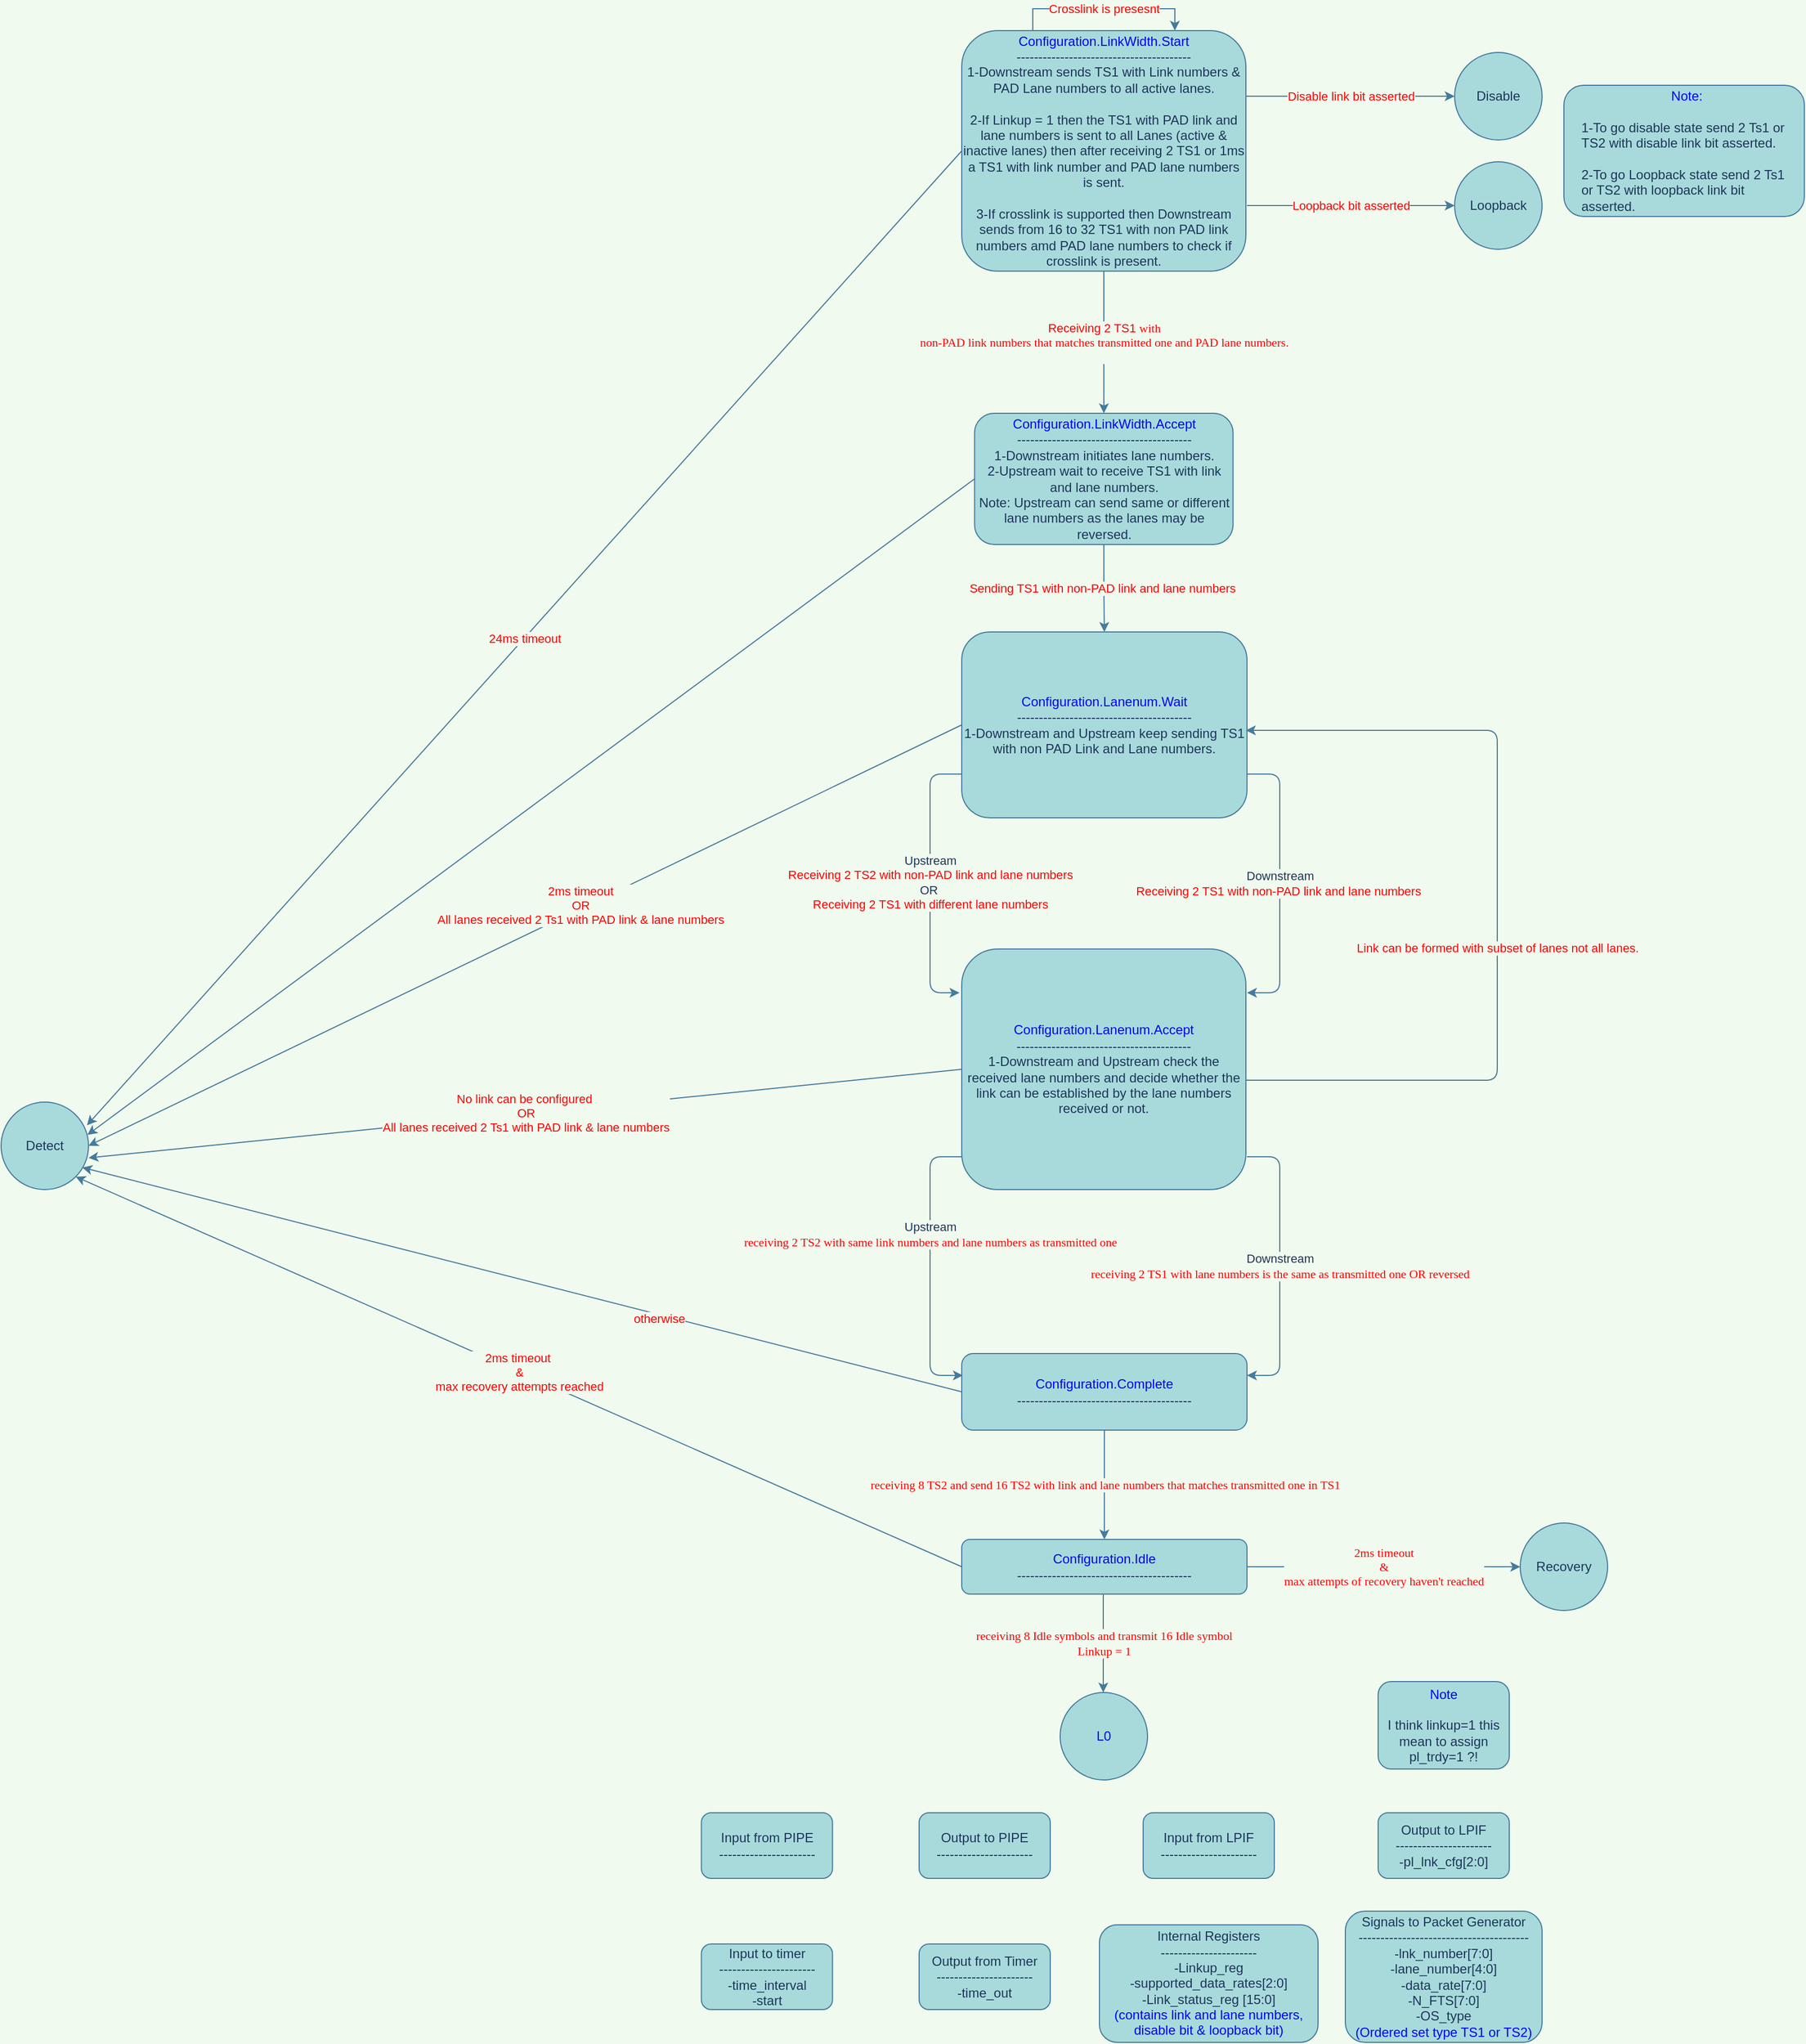 <mxfile version="14.2.9" type="device"><diagram id="MLAPszZFTkMsGhdVCit2" name="Page-1"><mxGraphModel dx="1805" dy="450" grid="1" gridSize="10" guides="1" tooltips="1" connect="1" arrows="1" fold="1" page="1" pageScale="1" pageWidth="850" pageHeight="1100" background="#F1FAEE" math="0" shadow="0"><root><mxCell id="0"/><mxCell id="1" parent="0"/><mxCell id="EBiXrp3uu0wxpTTpEhSX-35" value="&lt;font color=&quot;#ff0000&quot;&gt;&lt;font style=&quot;font-size: 11px&quot;&gt;Receiving 2 TS1&amp;nbsp;&lt;span style=&quot;font-family: &amp;#34;old standard tt&amp;#34;&quot;&gt;with&lt;br&gt;non-PAD link numbers that matches transmitted one and PAD lane numbers.&lt;/span&gt;&lt;br&gt;&lt;/font&gt;&amp;nbsp;&lt;/font&gt;" style="edgeStyle=orthogonalEdgeStyle;rounded=0;orthogonalLoop=1;jettySize=auto;html=1;labelBackgroundColor=#F1FAEE;strokeColor=#457B9D;fontColor=#1D3557;" parent="1" source="EBiXrp3uu0wxpTTpEhSX-1" target="EBiXrp3uu0wxpTTpEhSX-13" edge="1"><mxGeometry relative="1" as="geometry"/></mxCell><mxCell id="EBiXrp3uu0wxpTTpEhSX-1" value="&lt;font color=&quot;#0000ff&quot;&gt;Configuration.LinkWidth.Start&lt;/font&gt;&lt;br&gt;----------------------------------------&lt;br&gt;&lt;div&gt;&lt;span&gt;1-Downstream sends TS1 with Link numbers &amp;amp; PAD Lane numbers to all active lanes.&lt;/span&gt;&lt;/div&gt;&lt;div&gt;&lt;br&gt;&lt;/div&gt;&lt;div&gt;&lt;span&gt;2-If Linkup = 1 then the TS1 with PAD link and lane numbers is sent to all Lanes (active &amp;amp; inactive lanes) then after receiving 2 TS1 or 1ms a TS1 with link number and PAD lane numbers is sent.&lt;/span&gt;&lt;/div&gt;&lt;div&gt;&lt;br&gt;&lt;/div&gt;&lt;div&gt;&lt;span&gt;3-If crosslink is supported then Downstream sends from 16 to 32 TS1 with non PAD link numbers amd PAD lane numbers to check if crosslink is present.&lt;/span&gt;&lt;/div&gt;" style="rounded=1;whiteSpace=wrap;html=1;align=center;fillColor=#A8DADC;strokeColor=#457B9D;fontColor=#1D3557;" parent="1" vertex="1"><mxGeometry x="309" y="40" width="260" height="220" as="geometry"/></mxCell><mxCell id="EBiXrp3uu0wxpTTpEhSX-7" value="&lt;font color=&quot;#0000ff&quot;&gt;L0&lt;/font&gt;" style="ellipse;whiteSpace=wrap;html=1;aspect=fixed;fillColor=#A8DADC;strokeColor=#457B9D;fontColor=#1D3557;" parent="1" vertex="1"><mxGeometry x="399" y="1560" width="80" height="80" as="geometry"/></mxCell><mxCell id="EBiXrp3uu0wxpTTpEhSX-8" value="Recovery" style="ellipse;whiteSpace=wrap;html=1;aspect=fixed;fillColor=#A8DADC;strokeColor=#457B9D;fontColor=#1D3557;" parent="1" vertex="1"><mxGeometry x="820" y="1405" width="80" height="80" as="geometry"/></mxCell><mxCell id="EBiXrp3uu0wxpTTpEhSX-9" value="Loopback" style="ellipse;whiteSpace=wrap;html=1;aspect=fixed;fillColor=#A8DADC;strokeColor=#457B9D;fontColor=#1D3557;" parent="1" vertex="1"><mxGeometry x="760" y="160" width="80" height="80" as="geometry"/></mxCell><mxCell id="EBiXrp3uu0wxpTTpEhSX-10" value="Disable" style="ellipse;whiteSpace=wrap;html=1;aspect=fixed;fillColor=#A8DADC;strokeColor=#457B9D;fontColor=#1D3557;" parent="1" vertex="1"><mxGeometry x="760" y="60" width="80" height="80" as="geometry"/></mxCell><mxCell id="EBiXrp3uu0wxpTTpEhSX-11" value="Detect" style="ellipse;whiteSpace=wrap;html=1;aspect=fixed;fillColor=#A8DADC;strokeColor=#457B9D;fontColor=#1D3557;" parent="1" vertex="1"><mxGeometry x="-570" y="1020" width="80" height="80" as="geometry"/></mxCell><mxCell id="EBiXrp3uu0wxpTTpEhSX-12" value="&lt;font color=&quot;#0000ff&quot;&gt;Configuration.Lanenum.Wait&lt;br&gt;&lt;/font&gt;----------------------------------------&lt;br&gt;&lt;div&gt;&lt;span&gt;1-Downstream and Upstream keep sending TS1 with non PAD Link and Lane numbers.&lt;/span&gt;&lt;/div&gt;" style="rounded=1;whiteSpace=wrap;html=1;align=center;fillColor=#A8DADC;strokeColor=#457B9D;fontColor=#1D3557;" parent="1" vertex="1"><mxGeometry x="309" y="590" width="261" height="170" as="geometry"/></mxCell><mxCell id="EBiXrp3uu0wxpTTpEhSX-37" value="&lt;font color=&quot;#ff0000&quot;&gt;Sending TS1 with non-PAD link and lane numbers&amp;nbsp;&lt;/font&gt;" style="edgeStyle=orthogonalEdgeStyle;rounded=0;orthogonalLoop=1;jettySize=auto;html=1;labelBackgroundColor=#F1FAEE;strokeColor=#457B9D;fontColor=#1D3557;" parent="1" source="EBiXrp3uu0wxpTTpEhSX-13" target="EBiXrp3uu0wxpTTpEhSX-12" edge="1"><mxGeometry relative="1" as="geometry"/></mxCell><mxCell id="EBiXrp3uu0wxpTTpEhSX-13" value="&lt;font color=&quot;#0000ff&quot;&gt;Configuration.LinkWidth.Accept&lt;br&gt;&lt;/font&gt;----------------------------------------&lt;br&gt;&lt;div&gt;&lt;span&gt;1-Downstream initiates lane numbers.&lt;/span&gt;&lt;/div&gt;&lt;div&gt;&lt;span&gt;2-Upstream wait to receive TS1 with link and lane numbers.&lt;/span&gt;&lt;/div&gt;&lt;div&gt;&lt;span&gt;Note: Upstream can send same or different lane numbers as the lanes may be reversed.&lt;/span&gt;&lt;/div&gt;" style="rounded=1;whiteSpace=wrap;html=1;align=center;fillColor=#A8DADC;strokeColor=#457B9D;fontColor=#1D3557;" parent="1" vertex="1"><mxGeometry x="320.75" y="390" width="236.5" height="120" as="geometry"/></mxCell><mxCell id="EBiXrp3uu0wxpTTpEhSX-14" value="&lt;font color=&quot;#0000ff&quot;&gt;Configuration.Lanenum.Accept&lt;br&gt;&lt;/font&gt;----------------------------------------&lt;br&gt;&lt;div&gt;&lt;span&gt;1-Downstream and Upstream check the received lane numbers and decide whether the link can be established by the lane numbers received or not.&lt;/span&gt;&lt;/div&gt;" style="rounded=1;whiteSpace=wrap;html=1;align=center;fillColor=#A8DADC;strokeColor=#457B9D;fontColor=#1D3557;" parent="1" vertex="1"><mxGeometry x="309" y="880" width="260" height="220" as="geometry"/></mxCell><mxCell id="EBiXrp3uu0wxpTTpEhSX-52" value="&lt;font style=&quot;font-size: 11px&quot; color=&quot;#ff0000&quot;&gt;&lt;span style=&quot;font-family: &amp;#34;old standard tt&amp;#34; ; font-variant: normal ; text-transform: none ; font-weight: normal ; font-style: normal&quot;&gt;receiving 8 Idle symbols and transmit 16 Idle symbol&lt;br&gt;Linkup = 1&lt;br&gt;&lt;/span&gt;&lt;/font&gt;" style="edgeStyle=orthogonalEdgeStyle;rounded=0;orthogonalLoop=1;jettySize=auto;html=1;labelBackgroundColor=#F1FAEE;strokeColor=#457B9D;fontColor=#1D3557;" parent="1" edge="1"><mxGeometry relative="1" as="geometry"><mxPoint x="438.5" y="1470" as="sourcePoint"/><mxPoint x="438.5" y="1560" as="targetPoint"/></mxGeometry></mxCell><mxCell id="EBiXrp3uu0wxpTTpEhSX-15" value="&lt;font color=&quot;#0000ff&quot;&gt;Configuration.Idle&lt;br&gt;&lt;/font&gt;----------------------------------------" style="rounded=1;whiteSpace=wrap;html=1;align=center;fillColor=#A8DADC;strokeColor=#457B9D;fontColor=#1D3557;" parent="1" vertex="1"><mxGeometry x="309" y="1420" width="261" height="50" as="geometry"/></mxCell><mxCell id="EBiXrp3uu0wxpTTpEhSX-51" value="&lt;span style=&quot;font-family: &amp;#34;old standard tt&amp;#34;&quot;&gt;&lt;font color=&quot;#ff0000&quot;&gt;receiving 8 TS2 and send 16 TS2 with link and lane numbers that matches transmitted one in TS1&lt;/font&gt;&lt;/span&gt;" style="edgeStyle=orthogonalEdgeStyle;rounded=0;orthogonalLoop=1;jettySize=auto;html=1;labelBackgroundColor=#F1FAEE;strokeColor=#457B9D;fontColor=#1D3557;" parent="1" source="EBiXrp3uu0wxpTTpEhSX-16" target="EBiXrp3uu0wxpTTpEhSX-15" edge="1"><mxGeometry relative="1" as="geometry"/></mxCell><mxCell id="EBiXrp3uu0wxpTTpEhSX-16" value="&lt;font color=&quot;#0000ff&quot;&gt;Configuration.Complete&lt;br&gt;&lt;/font&gt;----------------------------------------" style="rounded=1;whiteSpace=wrap;html=1;align=center;fillColor=#A8DADC;strokeColor=#457B9D;fontColor=#1D3557;" parent="1" vertex="1"><mxGeometry x="309" y="1250" width="261" height="70" as="geometry"/></mxCell><mxCell id="EBiXrp3uu0wxpTTpEhSX-25" value="&lt;font color=&quot;#ff0000&quot;&gt;Crosslink is presesnt&lt;/font&gt;" style="edgeStyle=orthogonalEdgeStyle;rounded=0;orthogonalLoop=1;jettySize=auto;html=1;exitX=0.25;exitY=0;exitDx=0;exitDy=0;entryX=0.75;entryY=0;entryDx=0;entryDy=0;labelBackgroundColor=#F1FAEE;strokeColor=#457B9D;fontColor=#1D3557;" parent="1" source="EBiXrp3uu0wxpTTpEhSX-1" target="EBiXrp3uu0wxpTTpEhSX-1" edge="1"><mxGeometry relative="1" as="geometry"><Array as="points"><mxPoint x="374" y="20"/><mxPoint x="504" y="20"/></Array></mxGeometry></mxCell><mxCell id="EBiXrp3uu0wxpTTpEhSX-27" value="&lt;font color=&quot;#ff0000&quot;&gt;Disable link bit asserted&lt;/font&gt;" style="endArrow=classic;html=1;entryX=0;entryY=0.5;entryDx=0;entryDy=0;labelBackgroundColor=#F1FAEE;strokeColor=#457B9D;fontColor=#1D3557;" parent="1" edge="1"><mxGeometry width="50" height="50" relative="1" as="geometry"><mxPoint x="569" y="100" as="sourcePoint"/><mxPoint x="760" y="100" as="targetPoint"/></mxGeometry></mxCell><mxCell id="EBiXrp3uu0wxpTTpEhSX-28" value="&lt;font color=&quot;#ff0000&quot;&gt;Loopback bit asserted&lt;/font&gt;" style="endArrow=classic;html=1;entryX=0;entryY=0.5;entryDx=0;entryDy=0;labelBackgroundColor=#F1FAEE;strokeColor=#457B9D;fontColor=#1D3557;" parent="1" target="EBiXrp3uu0wxpTTpEhSX-9" edge="1"><mxGeometry width="50" height="50" relative="1" as="geometry"><mxPoint x="570" y="200" as="sourcePoint"/><mxPoint x="479" y="160" as="targetPoint"/></mxGeometry></mxCell><mxCell id="EBiXrp3uu0wxpTTpEhSX-34" value="&lt;font color=&quot;#ff0000&quot;&gt;24ms timeout&lt;/font&gt;" style="endArrow=classic;html=1;exitX=0;exitY=0.5;exitDx=0;exitDy=0;entryX=0.982;entryY=0.266;entryDx=0;entryDy=0;entryPerimeter=0;labelBackgroundColor=#F1FAEE;strokeColor=#457B9D;fontColor=#1D3557;" parent="1" source="EBiXrp3uu0wxpTTpEhSX-1" target="EBiXrp3uu0wxpTTpEhSX-11" edge="1"><mxGeometry width="50" height="50" relative="1" as="geometry"><mxPoint x="440" y="610" as="sourcePoint"/><mxPoint x="490" y="560" as="targetPoint"/></mxGeometry></mxCell><mxCell id="EBiXrp3uu0wxpTTpEhSX-40" value="Downstream&lt;br&gt;&lt;font color=&quot;#ff0000&quot;&gt;Receiving 2 TS1 with non-PAD link and lane numbers&amp;nbsp;&lt;/font&gt;" style="endArrow=classic;html=1;labelBackgroundColor=#F1FAEE;strokeColor=#457B9D;fontColor=#1D3557;" parent="1" edge="1"><mxGeometry width="50" height="50" relative="1" as="geometry"><mxPoint x="570" y="720" as="sourcePoint"/><mxPoint x="570" y="920" as="targetPoint"/><Array as="points"><mxPoint x="600" y="720"/><mxPoint x="600" y="920"/></Array></mxGeometry></mxCell><mxCell id="EBiXrp3uu0wxpTTpEhSX-45" value="Upstream&lt;br&gt;&lt;font color=&quot;#ff0000&quot;&gt;Receiving 2 TS2 with non-PAD link and lane numbers&lt;/font&gt;&lt;br&gt;OR&lt;font color=&quot;#ff0000&quot;&gt;&amp;nbsp;&lt;br&gt;Receiving 2 TS1 with different lane numbers&lt;br&gt;&lt;/font&gt;" style="endArrow=classic;html=1;entryX=-0.008;entryY=0.182;entryDx=0;entryDy=0;entryPerimeter=0;labelBackgroundColor=#F1FAEE;strokeColor=#457B9D;fontColor=#1D3557;" parent="1" target="EBiXrp3uu0wxpTTpEhSX-14" edge="1"><mxGeometry width="50" height="50" relative="1" as="geometry"><mxPoint x="309" y="720" as="sourcePoint"/><mxPoint x="200" y="920" as="targetPoint"/><Array as="points"><mxPoint x="280" y="720"/><mxPoint x="280" y="920"/></Array></mxGeometry></mxCell><mxCell id="EBiXrp3uu0wxpTTpEhSX-48" value="&lt;font color=&quot;#ff0000&quot;&gt;Link can be formed with subset of lanes not all lanes.&lt;/font&gt;" style="endArrow=classic;html=1;labelBackgroundColor=#F1FAEE;strokeColor=#457B9D;fontColor=#1D3557;" parent="1" edge="1"><mxGeometry x="-0.103" width="50" height="50" relative="1" as="geometry"><mxPoint x="569" y="1000" as="sourcePoint"/><mxPoint x="569" y="680" as="targetPoint"/><Array as="points"><mxPoint x="799" y="1000"/><mxPoint x="799" y="680"/></Array><mxPoint y="-1" as="offset"/></mxGeometry></mxCell><mxCell id="EBiXrp3uu0wxpTTpEhSX-49" value="Downstream&lt;br&gt;&lt;span style=&quot;font-family: &amp;#34;old standard tt&amp;#34;&quot;&gt;&lt;font color=&quot;#ff0000&quot;&gt;receiving 2 TS1 with lane numbers is the same as transmitted one OR reversed&lt;/font&gt;&lt;/span&gt;" style="endArrow=classic;html=1;labelBackgroundColor=#F1FAEE;strokeColor=#457B9D;fontColor=#1D3557;" parent="1" edge="1"><mxGeometry width="50" height="50" relative="1" as="geometry"><mxPoint x="570" y="1070.0" as="sourcePoint"/><mxPoint x="570" y="1270.0" as="targetPoint"/><Array as="points"><mxPoint x="600" y="1070"/><mxPoint x="600" y="1270"/></Array></mxGeometry></mxCell><mxCell id="EBiXrp3uu0wxpTTpEhSX-50" value="Upstream&lt;span style=&quot;font-family: &amp;#34;old standard tt&amp;#34;&quot;&gt;&lt;font color=&quot;#ff0000&quot;&gt;&lt;br&gt;receiving 2 TS2 with same link numbers and lane numbers as transmitted one&lt;/font&gt;&lt;/span&gt;&lt;font color=&quot;#ff0000&quot;&gt;&lt;br&gt;&lt;/font&gt;" style="endArrow=classic;html=1;labelBackgroundColor=#F1FAEE;strokeColor=#457B9D;fontColor=#1D3557;" parent="1" edge="1"><mxGeometry x="-0.226" width="50" height="50" relative="1" as="geometry"><mxPoint x="309" y="1070.0" as="sourcePoint"/><mxPoint x="310" y="1270" as="targetPoint"/><Array as="points"><mxPoint x="280" y="1070"/><mxPoint x="280" y="1270"/></Array><mxPoint as="offset"/></mxGeometry></mxCell><mxCell id="EBiXrp3uu0wxpTTpEhSX-54" value="" style="endArrow=classic;html=1;exitX=0;exitY=0.5;exitDx=0;exitDy=0;labelBackgroundColor=#F1FAEE;strokeColor=#457B9D;fontColor=#1D3557;" parent="1" source="EBiXrp3uu0wxpTTpEhSX-13" edge="1"><mxGeometry width="50" height="50" relative="1" as="geometry"><mxPoint x="190" y="700" as="sourcePoint"/><mxPoint x="-491" y="1050" as="targetPoint"/></mxGeometry></mxCell><mxCell id="EBiXrp3uu0wxpTTpEhSX-55" value="&lt;font color=&quot;#ff0000&quot;&gt;2ms timeout&lt;br&gt;OR&lt;br&gt;&lt;/font&gt;&lt;span style=&quot;color: rgb(255 , 0 , 0)&quot;&gt;All lanes received 2 Ts1 with PAD link &amp;amp; lane numbers&lt;/span&gt;&lt;font color=&quot;#ff0000&quot;&gt;&lt;br&gt;&lt;/font&gt;" style="endArrow=classic;html=1;exitX=0;exitY=0.5;exitDx=0;exitDy=0;entryX=1;entryY=0.5;entryDx=0;entryDy=0;labelBackgroundColor=#F1FAEE;strokeColor=#457B9D;fontColor=#1D3557;" parent="1" source="EBiXrp3uu0wxpTTpEhSX-12" target="EBiXrp3uu0wxpTTpEhSX-11" edge="1"><mxGeometry x="-0.13" y="-3" width="50" height="50" relative="1" as="geometry"><mxPoint x="190" y="700" as="sourcePoint"/><mxPoint x="240" y="650" as="targetPoint"/><mxPoint as="offset"/></mxGeometry></mxCell><mxCell id="EBiXrp3uu0wxpTTpEhSX-56" value="&lt;font color=&quot;#ff0000&quot;&gt;No link can be configured&amp;nbsp;&lt;br&gt;OR&lt;br&gt;All lanes received 2 Ts1 with PAD link &amp;amp; lane numbers&lt;br&gt;&lt;/font&gt;" style="endArrow=classic;html=1;exitX=0;exitY=0.5;exitDx=0;exitDy=0;labelBackgroundColor=#F1FAEE;strokeColor=#457B9D;fontColor=#1D3557;" parent="1" source="EBiXrp3uu0wxpTTpEhSX-14" edge="1"><mxGeometry width="50" height="50" relative="1" as="geometry"><mxPoint x="190" y="990" as="sourcePoint"/><mxPoint x="-490" y="1071" as="targetPoint"/></mxGeometry></mxCell><mxCell id="EBiXrp3uu0wxpTTpEhSX-57" value="" style="endArrow=classic;html=1;exitX=0;exitY=0.5;exitDx=0;exitDy=0;entryX=0.929;entryY=0.748;entryDx=0;entryDy=0;entryPerimeter=0;labelBackgroundColor=#F1FAEE;strokeColor=#457B9D;fontColor=#1D3557;" parent="1" source="EBiXrp3uu0wxpTTpEhSX-16" target="EBiXrp3uu0wxpTTpEhSX-11" edge="1"><mxGeometry width="50" height="50" relative="1" as="geometry"><mxPoint x="190" y="990" as="sourcePoint"/><mxPoint x="-510" y="1090" as="targetPoint"/></mxGeometry></mxCell><mxCell id="EBiXrp3uu0wxpTTpEhSX-86" value="&lt;font color=&quot;#ff0000&quot;&gt;otherwise&lt;/font&gt;" style="edgeLabel;html=1;align=center;verticalAlign=middle;resizable=0;points=[];labelBackgroundColor=#F1FAEE;fontColor=#1D3557;" parent="EBiXrp3uu0wxpTTpEhSX-57" vertex="1" connectable="0"><mxGeometry x="-0.312" y="3" relative="1" as="geometry"><mxPoint as="offset"/></mxGeometry></mxCell><mxCell id="EBiXrp3uu0wxpTTpEhSX-59" value="&lt;font color=&quot;#ff0000&quot;&gt;2ms timeout&amp;nbsp;&lt;br&gt;&amp;amp;&lt;br&gt;max recovery attempts reached&lt;/font&gt;" style="endArrow=classic;html=1;exitX=0;exitY=0.5;exitDx=0;exitDy=0;entryX=1;entryY=1;entryDx=0;entryDy=0;labelBackgroundColor=#F1FAEE;strokeColor=#457B9D;fontColor=#1D3557;" parent="1" source="EBiXrp3uu0wxpTTpEhSX-15" target="EBiXrp3uu0wxpTTpEhSX-11" edge="1"><mxGeometry width="50" height="50" relative="1" as="geometry"><mxPoint x="140" y="1310" as="sourcePoint"/><mxPoint x="190" y="1260" as="targetPoint"/></mxGeometry></mxCell><mxCell id="EBiXrp3uu0wxpTTpEhSX-60" value="&lt;span style=&quot;font-family: &amp;#34;old standard tt&amp;#34;&quot;&gt;&lt;font color=&quot;#ff0000&quot;&gt;2ms timeout &lt;br&gt;&amp;amp; &lt;br&gt;max attempts of recovery haven't reached&lt;br&gt;&lt;/font&gt;&lt;/span&gt;" style="endArrow=classic;html=1;exitX=1;exitY=0.5;exitDx=0;exitDy=0;entryX=0;entryY=0.5;entryDx=0;entryDy=0;labelBackgroundColor=#F1FAEE;strokeColor=#457B9D;fontColor=#1D3557;" parent="1" source="EBiXrp3uu0wxpTTpEhSX-15" target="EBiXrp3uu0wxpTTpEhSX-8" edge="1"><mxGeometry width="50" height="50" relative="1" as="geometry"><mxPoint x="140" y="1280" as="sourcePoint"/><mxPoint x="190" y="1230" as="targetPoint"/></mxGeometry></mxCell><mxCell id="EBiXrp3uu0wxpTTpEhSX-66" value="Input from PIPE&lt;br&gt;----------------------" style="rounded=1;whiteSpace=wrap;html=1;sketch=0;fillColor=#A8DADC;strokeColor=#457B9D;fontColor=#1D3557;" parent="1" vertex="1"><mxGeometry x="70.75" y="1670" width="120" height="60" as="geometry"/></mxCell><mxCell id="EBiXrp3uu0wxpTTpEhSX-67" value="Output to LPIF&lt;br&gt;----------------------&lt;br&gt;-pl_lnk_cfg[2:0]" style="rounded=1;whiteSpace=wrap;html=1;sketch=0;fillColor=#A8DADC;strokeColor=#457B9D;fontColor=#1D3557;" parent="1" vertex="1"><mxGeometry x="690" y="1670" width="120" height="60" as="geometry"/></mxCell><mxCell id="EBiXrp3uu0wxpTTpEhSX-68" value="Input from LPIF&lt;br&gt;----------------------" style="rounded=1;whiteSpace=wrap;html=1;sketch=0;fillColor=#A8DADC;strokeColor=#457B9D;fontColor=#1D3557;" parent="1" vertex="1"><mxGeometry x="475" y="1670" width="120" height="60" as="geometry"/></mxCell><mxCell id="EBiXrp3uu0wxpTTpEhSX-69" value="Output to PIPE&lt;br&gt;----------------------" style="rounded=1;whiteSpace=wrap;html=1;sketch=0;fillColor=#A8DADC;strokeColor=#457B9D;fontColor=#1D3557;" parent="1" vertex="1"><mxGeometry x="270" y="1670" width="120" height="60" as="geometry"/></mxCell><mxCell id="EBiXrp3uu0wxpTTpEhSX-70" value="Input to timer&lt;br&gt;----------------------&lt;br&gt;-time_interval&lt;br&gt;-start" style="rounded=1;whiteSpace=wrap;html=1;sketch=0;fillColor=#A8DADC;strokeColor=#457B9D;fontColor=#1D3557;" parent="1" vertex="1"><mxGeometry x="70.75" y="1790" width="120" height="60" as="geometry"/></mxCell><mxCell id="EBiXrp3uu0wxpTTpEhSX-71" value="Output from Timer&lt;br&gt;----------------------&lt;br&gt;-time_out" style="rounded=1;whiteSpace=wrap;html=1;sketch=0;fillColor=#A8DADC;strokeColor=#457B9D;fontColor=#1D3557;" parent="1" vertex="1"><mxGeometry x="270" y="1790" width="120" height="60" as="geometry"/></mxCell><mxCell id="EBiXrp3uu0wxpTTpEhSX-72" value="Internal Registers&lt;br&gt;----------------------&lt;br&gt;-Linkup_reg&lt;br&gt;-supported_data_rates[2:0]&lt;br&gt;-Link_status_reg [15:0]&lt;br&gt;&lt;font color=&quot;#0000ff&quot;&gt;(contains link and lane numbers, disable&amp;nbsp;&lt;/font&gt;&lt;span style=&quot;color: rgb(0 , 0 , 255)&quot;&gt;bit &amp;amp;&lt;/span&gt;&lt;font color=&quot;#0000ff&quot;&gt;&amp;nbsp;loopback&amp;nbsp;&lt;/font&gt;&lt;span style=&quot;color: rgb(0 , 0 , 255)&quot;&gt;bit&lt;/span&gt;&lt;font color=&quot;#0000ff&quot;&gt;)&lt;/font&gt;" style="rounded=1;whiteSpace=wrap;html=1;sketch=0;shadow=0;fillColor=#A8DADC;strokeColor=#457B9D;fontColor=#1D3557;" parent="1" vertex="1"><mxGeometry x="435" y="1772.5" width="200" height="107.5" as="geometry"/></mxCell><mxCell id="EBiXrp3uu0wxpTTpEhSX-73" value="Signals to Packet Generator&lt;br&gt;---------------------------------------&lt;br&gt;-lnk_number[7:0]&lt;br&gt;-lane_number[4:0]&lt;br&gt;-data_rate[7:0]&lt;br&gt;-N_FTS[7:0]&lt;br&gt;-OS_type&lt;br&gt;&lt;font color=&quot;#0000ff&quot;&gt;(Ordered set type TS1 or TS2)&lt;/font&gt;" style="rounded=1;whiteSpace=wrap;html=1;sketch=0;fillColor=#A8DADC;strokeColor=#457B9D;fontColor=#1D3557;" parent="1" vertex="1"><mxGeometry x="660" y="1760" width="180" height="120" as="geometry"/></mxCell><mxCell id="EBiXrp3uu0wxpTTpEhSX-75" value="" style="rounded=1;whiteSpace=wrap;html=1;shadow=0;sketch=0;fillColor=#A8DADC;strokeColor=#457B9D;fontColor=#1D3557;" parent="1" vertex="1"><mxGeometry x="860" y="90" width="220" height="120" as="geometry"/></mxCell><mxCell id="EBiXrp3uu0wxpTTpEhSX-76" value="&lt;font color=&quot;#0000ff&quot;&gt;Note:&lt;br&gt;&lt;/font&gt;&lt;br&gt;&lt;div style=&quot;text-align: left&quot;&gt;&lt;span&gt;1-To go disable state send 2 Ts1 or TS2 with disable link bit asserted.&lt;/span&gt;&lt;/div&gt;&lt;div style=&quot;text-align: left&quot;&gt;&lt;span&gt;&lt;br&gt;&lt;/span&gt;&lt;/div&gt;&lt;div style=&quot;text-align: left&quot;&gt;&lt;span&gt;2-To go Loopback state send 2 Ts1 or TS2 with loopback link bit asserted.&lt;/span&gt;&lt;/div&gt;" style="text;html=1;strokeColor=none;fillColor=none;align=center;verticalAlign=middle;whiteSpace=wrap;rounded=0;fontColor=#1D3557;" parent="1" vertex="1"><mxGeometry x="875" y="100" width="195" height="100" as="geometry"/></mxCell><mxCell id="EBiXrp3uu0wxpTTpEhSX-81" value="&lt;font color=&quot;#0000ff&quot;&gt;Note&lt;/font&gt;&lt;br&gt;&lt;br&gt;&lt;div&gt;&lt;span&gt;I think linkup=1 this mean to assign pl_trdy=1 ?!&lt;/span&gt;&lt;/div&gt;" style="rounded=1;whiteSpace=wrap;html=1;shadow=0;sketch=0;fillColor=#A8DADC;strokeColor=#457B9D;fontColor=#1D3557;" parent="1" vertex="1"><mxGeometry x="690" y="1550" width="120" height="80" as="geometry"/></mxCell></root></mxGraphModel></diagram></mxfile>